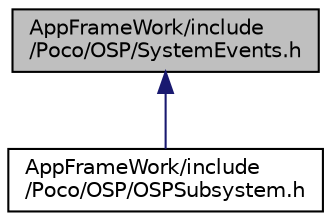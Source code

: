 digraph "AppFrameWork/include/Poco/OSP/SystemEvents.h"
{
 // LATEX_PDF_SIZE
  edge [fontname="Helvetica",fontsize="10",labelfontname="Helvetica",labelfontsize="10"];
  node [fontname="Helvetica",fontsize="10",shape=record];
  Node1 [label="AppFrameWork/include\l/Poco/OSP/SystemEvents.h",height=0.2,width=0.4,color="black", fillcolor="grey75", style="filled", fontcolor="black",tooltip=" "];
  Node1 -> Node2 [dir="back",color="midnightblue",fontsize="10",style="solid"];
  Node2 [label="AppFrameWork/include\l/Poco/OSP/OSPSubsystem.h",height=0.2,width=0.4,color="black", fillcolor="white", style="filled",URL="$OSPSubsystem_8h.html",tooltip=" "];
}
